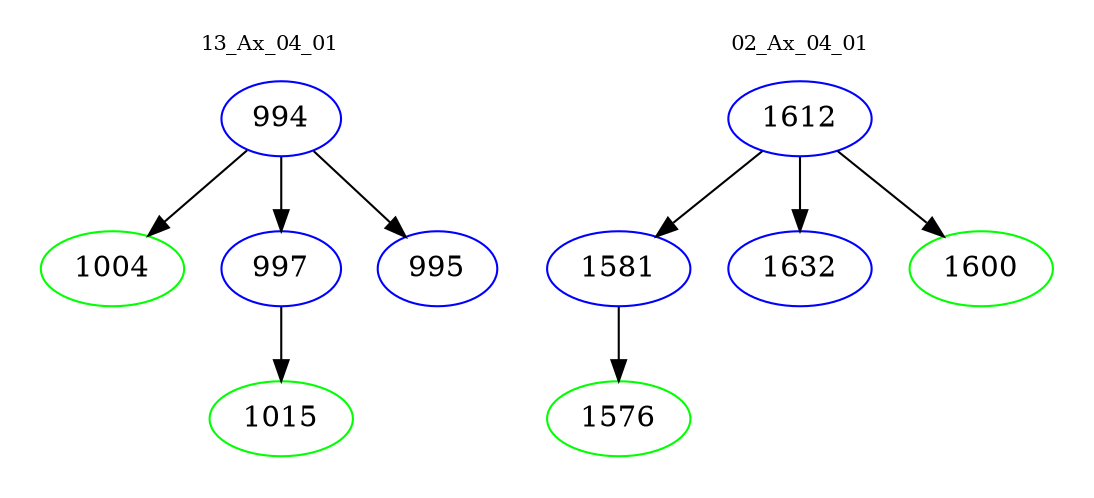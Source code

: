 digraph{
subgraph cluster_0 {
color = white
label = "13_Ax_04_01";
fontsize=10;
T0_994 [label="994", color="blue"]
T0_994 -> T0_1004 [color="black"]
T0_1004 [label="1004", color="green"]
T0_994 -> T0_997 [color="black"]
T0_997 [label="997", color="blue"]
T0_997 -> T0_1015 [color="black"]
T0_1015 [label="1015", color="green"]
T0_994 -> T0_995 [color="black"]
T0_995 [label="995", color="blue"]
}
subgraph cluster_1 {
color = white
label = "02_Ax_04_01";
fontsize=10;
T1_1612 [label="1612", color="blue"]
T1_1612 -> T1_1581 [color="black"]
T1_1581 [label="1581", color="blue"]
T1_1581 -> T1_1576 [color="black"]
T1_1576 [label="1576", color="green"]
T1_1612 -> T1_1632 [color="black"]
T1_1632 [label="1632", color="blue"]
T1_1612 -> T1_1600 [color="black"]
T1_1600 [label="1600", color="green"]
}
}
